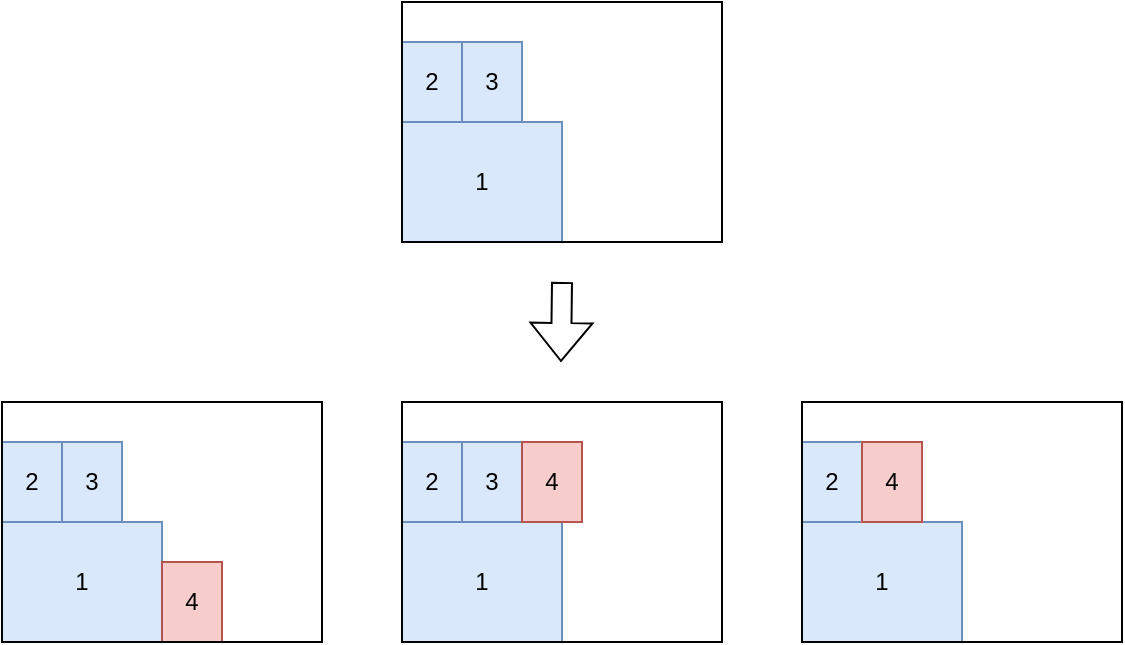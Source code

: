 <mxfile version="14.5.1" type="device"><diagram name="Page-1" id="02KkKBvZYiK5bZEBiGTV"><mxGraphModel dx="1086" dy="806" grid="1" gridSize="10" guides="1" tooltips="1" connect="1" arrows="1" fold="1" page="1" pageScale="1" pageWidth="827" pageHeight="1169" math="0" shadow="0"><root><mxCell id="0"/><mxCell id="1" parent="0"/><mxCell id="bIdFU6kN4nmyQjjKajAd-2" value="1" style="rounded=0;whiteSpace=wrap;html=1;fillColor=#dae8fc;strokeColor=#6c8ebf;" parent="1" vertex="1"><mxGeometry x="200" y="180" width="80" height="60" as="geometry"/></mxCell><mxCell id="bIdFU6kN4nmyQjjKajAd-16" value="1" style="rounded=0;whiteSpace=wrap;html=1;fillColor=#dae8fc;strokeColor=#6c8ebf;" parent="1" vertex="1"><mxGeometry x="200" y="380" width="80" height="60" as="geometry"/></mxCell><mxCell id="bIdFU6kN4nmyQjjKajAd-17" value="2" style="rounded=0;whiteSpace=wrap;html=1;fillColor=#dae8fc;strokeColor=#6c8ebf;" parent="1" vertex="1"><mxGeometry x="200" y="340" width="30" height="40" as="geometry"/></mxCell><mxCell id="bIdFU6kN4nmyQjjKajAd-18" value="3" style="rounded=0;whiteSpace=wrap;html=1;fillColor=#dae8fc;strokeColor=#6c8ebf;" parent="1" vertex="1"><mxGeometry x="230" y="340" width="30" height="40" as="geometry"/></mxCell><mxCell id="bIdFU6kN4nmyQjjKajAd-20" value="1" style="rounded=0;whiteSpace=wrap;html=1;fillColor=#dae8fc;strokeColor=#6c8ebf;" parent="1" vertex="1"><mxGeometry y="380" width="80" height="60" as="geometry"/></mxCell><mxCell id="bIdFU6kN4nmyQjjKajAd-21" value="2" style="rounded=0;whiteSpace=wrap;html=1;fillColor=#dae8fc;strokeColor=#6c8ebf;" parent="1" vertex="1"><mxGeometry y="340" width="30" height="40" as="geometry"/></mxCell><mxCell id="bIdFU6kN4nmyQjjKajAd-22" value="3" style="rounded=0;whiteSpace=wrap;html=1;fillColor=#dae8fc;strokeColor=#6c8ebf;" parent="1" vertex="1"><mxGeometry x="30" y="340" width="30" height="40" as="geometry"/></mxCell><mxCell id="bIdFU6kN4nmyQjjKajAd-23" value="4" style="rounded=0;whiteSpace=wrap;html=1;fillColor=#f8cecc;strokeColor=#b85450;" parent="1" vertex="1"><mxGeometry x="80" y="400" width="30" height="40" as="geometry"/></mxCell><mxCell id="bIdFU6kN4nmyQjjKajAd-24" value="4" style="rounded=0;whiteSpace=wrap;html=1;fillColor=#f8cecc;strokeColor=#b85450;" parent="1" vertex="1"><mxGeometry x="260" y="340" width="30" height="40" as="geometry"/></mxCell><mxCell id="bIdFU6kN4nmyQjjKajAd-44" value="" style="shape=flexArrow;endArrow=classic;html=1;rounded=0;" parent="1" edge="1"><mxGeometry width="50" height="50" relative="1" as="geometry"><mxPoint x="280" y="260" as="sourcePoint"/><mxPoint x="279.5" y="300" as="targetPoint"/></mxGeometry></mxCell><mxCell id="YGWXPJE_m3A52SzdDQTR-2" value="1" style="rounded=0;whiteSpace=wrap;html=1;fillColor=#dae8fc;strokeColor=#6c8ebf;" parent="1" vertex="1"><mxGeometry x="400" y="380" width="80" height="60" as="geometry"/></mxCell><mxCell id="YGWXPJE_m3A52SzdDQTR-3" value="2" style="rounded=0;whiteSpace=wrap;html=1;fillColor=#dae8fc;strokeColor=#6c8ebf;" parent="1" vertex="1"><mxGeometry x="400" y="340" width="30" height="40" as="geometry"/></mxCell><mxCell id="YGWXPJE_m3A52SzdDQTR-4" value="3" style="rounded=0;whiteSpace=wrap;html=1;fillColor=#dae8fc;strokeColor=#6c8ebf;" parent="1" vertex="1"><mxGeometry x="430" y="340" width="30" height="40" as="geometry"/></mxCell><mxCell id="YGWXPJE_m3A52SzdDQTR-5" value="4" style="rounded=0;whiteSpace=wrap;html=1;fillColor=#f8cecc;strokeColor=#b85450;" parent="1" vertex="1"><mxGeometry x="430" y="340" width="30" height="40" as="geometry"/></mxCell><mxCell id="YGWXPJE_m3A52SzdDQTR-7" value="2" style="rounded=0;whiteSpace=wrap;html=1;fillColor=#dae8fc;strokeColor=#6c8ebf;" parent="1" vertex="1"><mxGeometry x="200" y="140" width="30" height="40" as="geometry"/></mxCell><mxCell id="YGWXPJE_m3A52SzdDQTR-8" value="3" style="rounded=0;whiteSpace=wrap;html=1;fillColor=#dae8fc;strokeColor=#6c8ebf;" parent="1" vertex="1"><mxGeometry x="230" y="140" width="30" height="40" as="geometry"/></mxCell><mxCell id="bIdFU6kN4nmyQjjKajAd-1" value="" style="rounded=0;whiteSpace=wrap;html=1;fillColor=none;" parent="1" vertex="1"><mxGeometry x="200" y="120" width="160" height="120" as="geometry"/></mxCell><mxCell id="bIdFU6kN4nmyQjjKajAd-15" value="" style="rounded=0;whiteSpace=wrap;html=1;fillColor=none;" parent="1" vertex="1"><mxGeometry x="200" y="320" width="160" height="120" as="geometry"/></mxCell><mxCell id="bIdFU6kN4nmyQjjKajAd-19" value="" style="rounded=0;whiteSpace=wrap;html=1;fillColor=none;" parent="1" vertex="1"><mxGeometry y="320" width="160" height="120" as="geometry"/></mxCell><mxCell id="YGWXPJE_m3A52SzdDQTR-1" value="" style="rounded=0;whiteSpace=wrap;html=1;fillColor=none;" parent="1" vertex="1"><mxGeometry x="400" y="320" width="160" height="120" as="geometry"/></mxCell></root></mxGraphModel></diagram></mxfile>